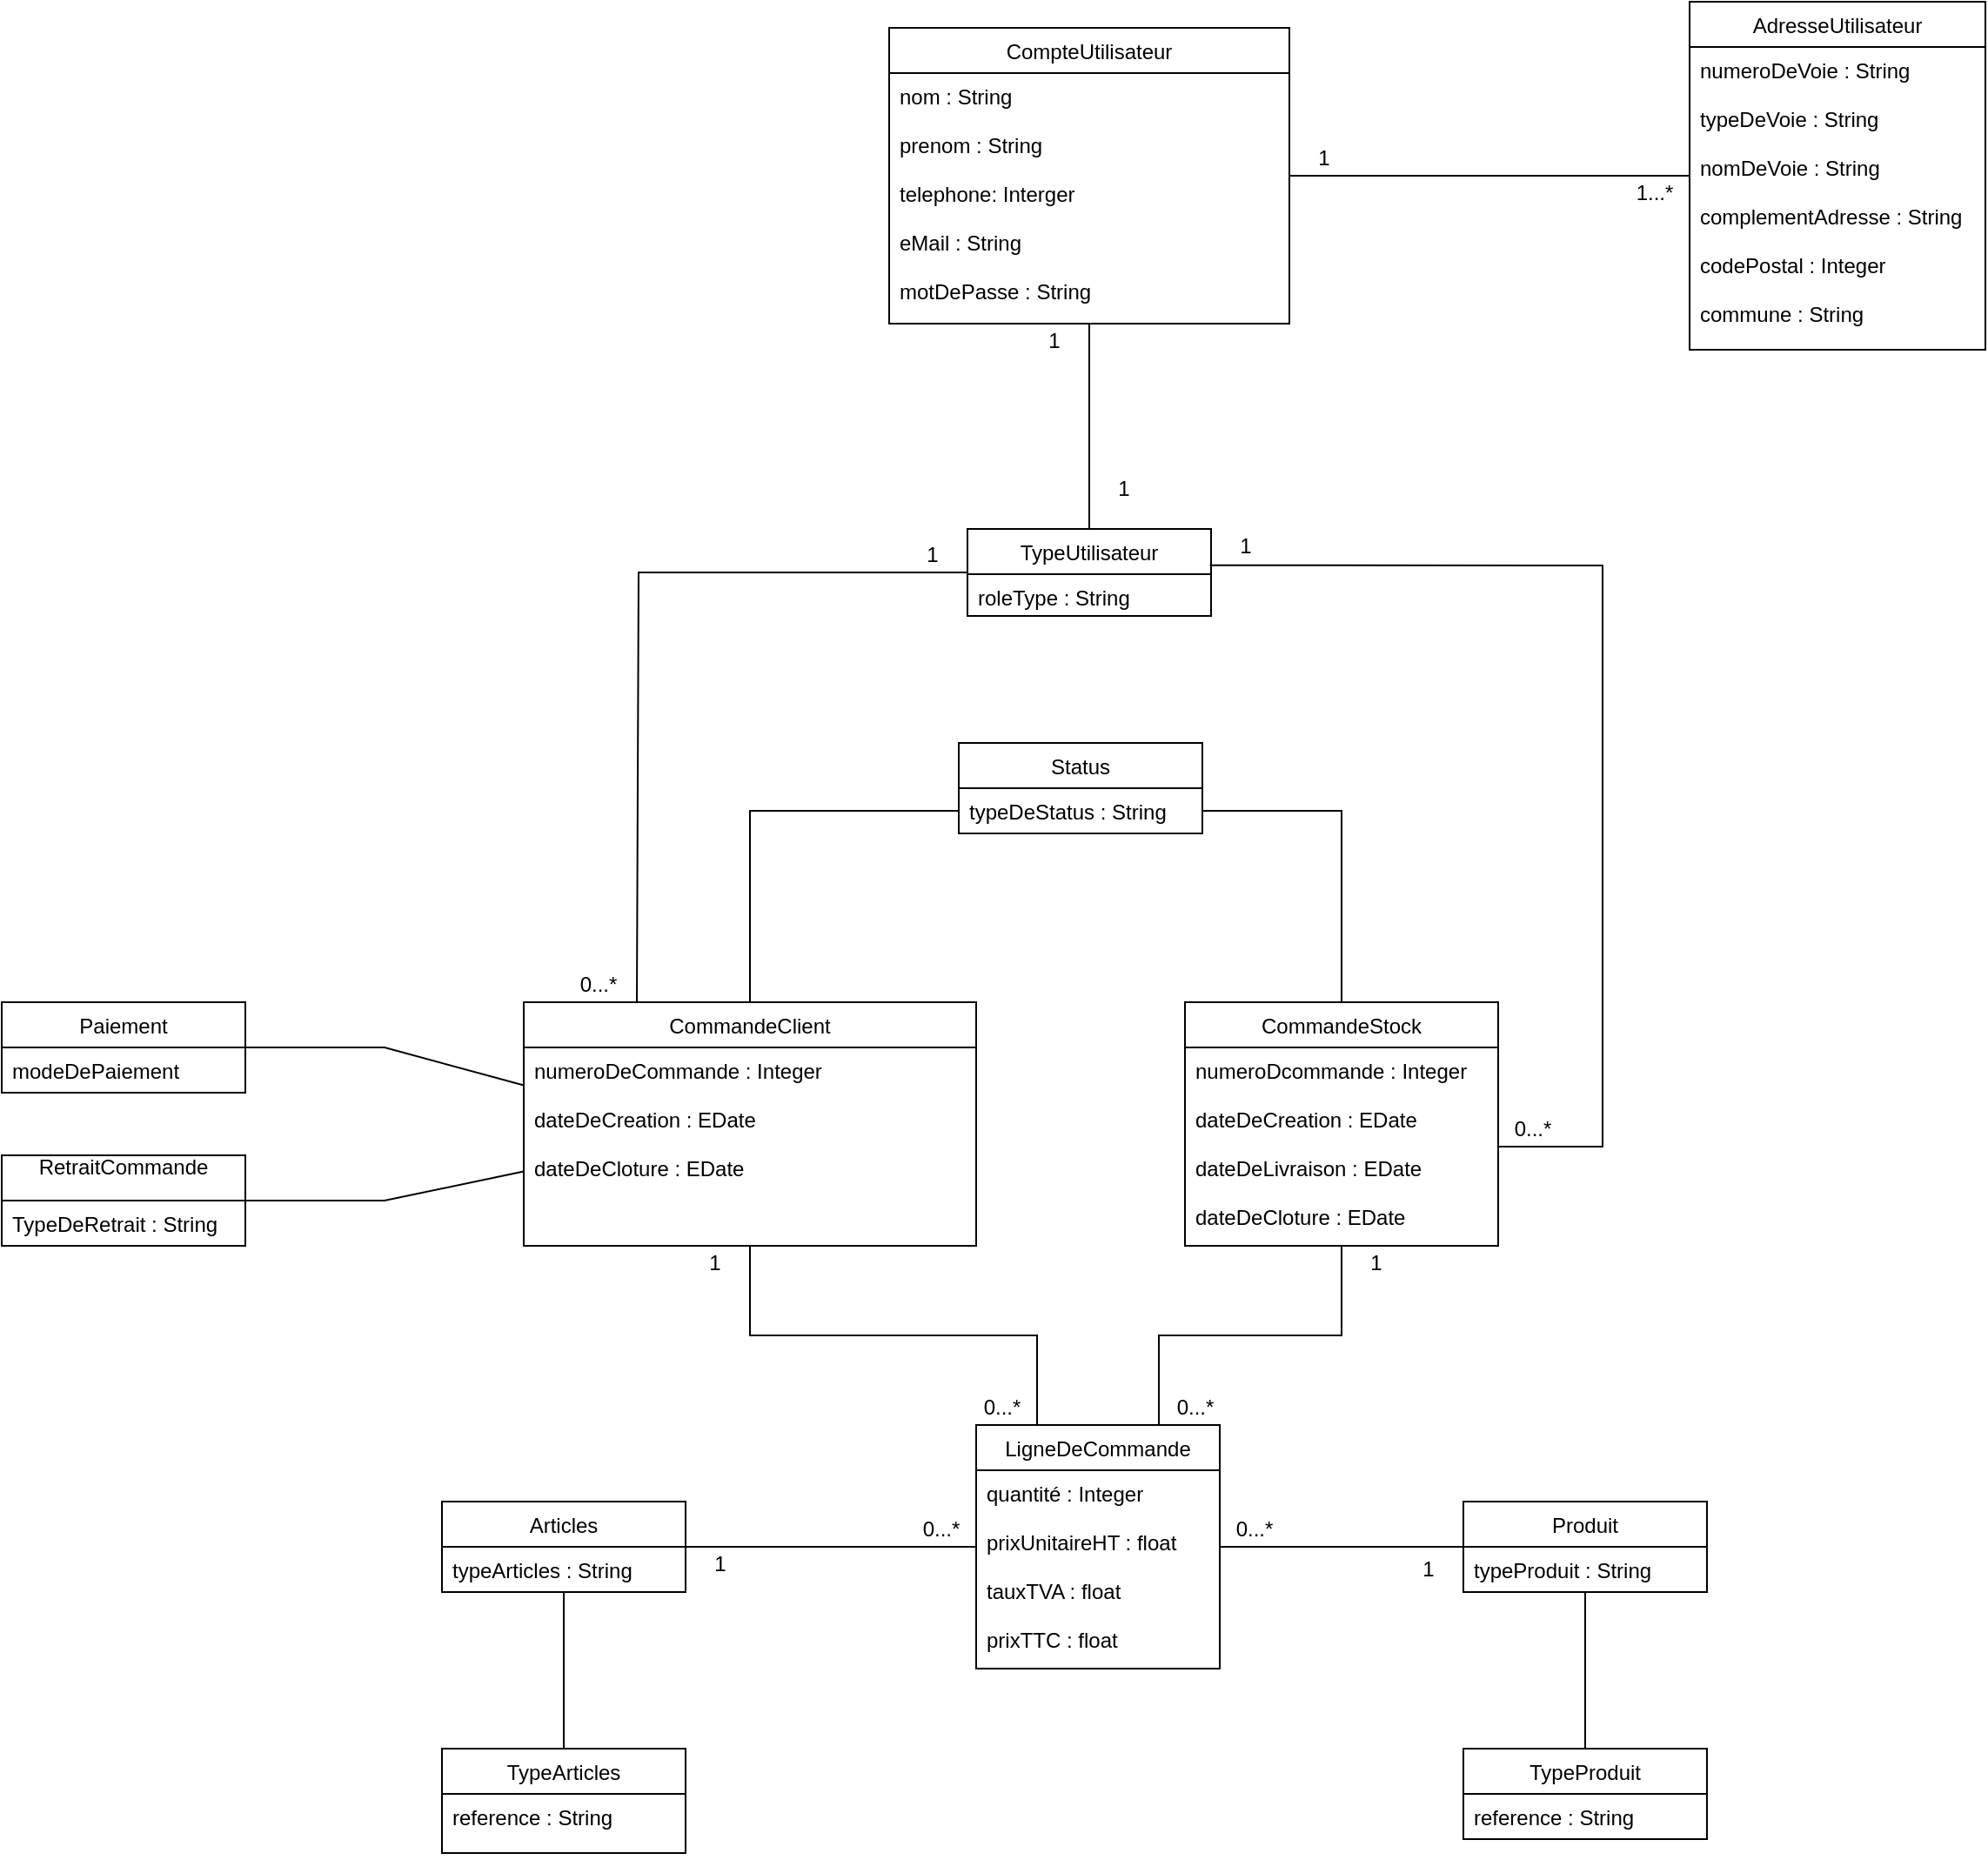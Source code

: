 <mxfile version="10.9.8" type="github"><diagram id="CMS3n498FOt9D3XWDHqb" name="Page-1"><mxGraphModel dx="1240" dy="1823" grid="1" gridSize="10" guides="1" tooltips="1" connect="1" arrows="1" fold="1" page="1" pageScale="1" pageWidth="827" pageHeight="1169" math="0" shadow="0"><root><mxCell id="0"/><mxCell id="1" parent="0"/><mxCell id="tcyOuLzOvPSGJxB7Hq_h-21" style="edgeStyle=none;rounded=0;orthogonalLoop=1;jettySize=auto;html=1;entryX=1;entryY=0.5;entryDx=0;entryDy=0;endArrow=none;endFill=0;" parent="1" source="tcyOuLzOvPSGJxB7Hq_h-7" target="tcyOuLzOvPSGJxB7Hq_h-17" edge="1"><mxGeometry relative="1" as="geometry"><Array as="points"><mxPoint x="380" y="465"/></Array></mxGeometry></mxCell><mxCell id="Yt36u9CVCn7Dbk_J9IOc-10" style="edgeStyle=orthogonalEdgeStyle;rounded=0;orthogonalLoop=1;jettySize=auto;html=1;entryX=0;entryY=0.5;entryDx=0;entryDy=0;endArrow=none;endFill=0;" edge="1" parent="1" source="tcyOuLzOvPSGJxB7Hq_h-7" target="tcyOuLzOvPSGJxB7Hq_h-12"><mxGeometry relative="1" as="geometry"/></mxCell><mxCell id="Yt36u9CVCn7Dbk_J9IOc-11" style="edgeStyle=orthogonalEdgeStyle;rounded=0;orthogonalLoop=1;jettySize=auto;html=1;entryX=0.25;entryY=0;entryDx=0;entryDy=0;endArrow=none;endFill=0;" edge="1" parent="1" source="tcyOuLzOvPSGJxB7Hq_h-7" target="tcyOuLzOvPSGJxB7Hq_h-27"><mxGeometry relative="1" as="geometry"/></mxCell><mxCell id="tcyOuLzOvPSGJxB7Hq_h-7" value="CommandeClient" style="swimlane;fontStyle=0;childLayout=stackLayout;horizontal=1;startSize=26;fillColor=none;horizontalStack=0;resizeParent=1;resizeParentMax=0;resizeLast=0;collapsible=1;marginBottom=0;" parent="1" vertex="1"><mxGeometry x="460" y="351" width="260" height="140" as="geometry"/></mxCell><mxCell id="tcyOuLzOvPSGJxB7Hq_h-8" value="numeroDeCommande : Integer&#xA;&#xA;dateDeCreation : EDate&#xA;&#xA;dateDeCloture : EDate&#xA;&#xA;" style="text;strokeColor=none;fillColor=none;align=left;verticalAlign=top;spacingLeft=4;spacingRight=4;overflow=hidden;rotatable=0;points=[[0,0.5],[1,0.5]];portConstraint=eastwest;" parent="tcyOuLzOvPSGJxB7Hq_h-7" vertex="1"><mxGeometry y="26" width="260" height="114" as="geometry"/></mxCell><mxCell id="tcyOuLzOvPSGJxB7Hq_h-11" value="Status" style="swimlane;fontStyle=0;childLayout=stackLayout;horizontal=1;startSize=26;fillColor=none;horizontalStack=0;resizeParent=1;resizeParentMax=0;resizeLast=0;collapsible=1;marginBottom=0;" parent="1" vertex="1"><mxGeometry x="710" y="202" width="140" height="52" as="geometry"/></mxCell><mxCell id="tcyOuLzOvPSGJxB7Hq_h-12" value="typeDeStatus : String&#xA;" style="text;strokeColor=none;fillColor=none;align=left;verticalAlign=top;spacingLeft=4;spacingRight=4;overflow=hidden;rotatable=0;points=[[0,0.5],[1,0.5]];portConstraint=eastwest;" parent="tcyOuLzOvPSGJxB7Hq_h-11" vertex="1"><mxGeometry y="26" width="140" height="26" as="geometry"/></mxCell><mxCell id="tcyOuLzOvPSGJxB7Hq_h-17" value="RetraitCommande&#xA;" style="swimlane;fontStyle=0;childLayout=stackLayout;horizontal=1;startSize=26;fillColor=none;horizontalStack=0;resizeParent=1;resizeParentMax=0;resizeLast=0;collapsible=1;marginBottom=0;" parent="1" vertex="1"><mxGeometry x="160" y="439" width="140" height="52" as="geometry"/></mxCell><mxCell id="tcyOuLzOvPSGJxB7Hq_h-18" value="TypeDeRetrait : String" style="text;strokeColor=none;fillColor=none;align=left;verticalAlign=top;spacingLeft=4;spacingRight=4;overflow=hidden;rotatable=0;points=[[0,0.5],[1,0.5]];portConstraint=eastwest;" parent="tcyOuLzOvPSGJxB7Hq_h-17" vertex="1"><mxGeometry y="26" width="140" height="26" as="geometry"/></mxCell><mxCell id="tcyOuLzOvPSGJxB7Hq_h-22" value="Paiement" style="swimlane;fontStyle=0;childLayout=stackLayout;horizontal=1;startSize=26;fillColor=none;horizontalStack=0;resizeParent=1;resizeParentMax=0;resizeLast=0;collapsible=1;marginBottom=0;" parent="1" vertex="1"><mxGeometry x="160" y="351" width="140" height="52" as="geometry"/></mxCell><mxCell id="tcyOuLzOvPSGJxB7Hq_h-23" value="modeDePaiement" style="text;strokeColor=none;fillColor=none;align=left;verticalAlign=top;spacingLeft=4;spacingRight=4;overflow=hidden;rotatable=0;points=[[0,0.5],[1,0.5]];portConstraint=eastwest;" parent="tcyOuLzOvPSGJxB7Hq_h-22" vertex="1"><mxGeometry y="26" width="140" height="26" as="geometry"/></mxCell><mxCell id="tcyOuLzOvPSGJxB7Hq_h-26" style="edgeStyle=none;rounded=0;orthogonalLoop=1;jettySize=auto;html=1;entryX=1;entryY=0.5;entryDx=0;entryDy=0;endArrow=none;endFill=0;" parent="1" source="tcyOuLzOvPSGJxB7Hq_h-8" target="tcyOuLzOvPSGJxB7Hq_h-22" edge="1"><mxGeometry relative="1" as="geometry"><Array as="points"><mxPoint x="380" y="377"/></Array></mxGeometry></mxCell><mxCell id="Yt36u9CVCn7Dbk_J9IOc-14" style="rounded=0;orthogonalLoop=1;jettySize=auto;html=1;entryX=1;entryY=0.5;entryDx=0;entryDy=0;endArrow=none;endFill=0;" edge="1" parent="1" source="tcyOuLzOvPSGJxB7Hq_h-27" target="tcyOuLzOvPSGJxB7Hq_h-32"><mxGeometry relative="1" as="geometry"/></mxCell><mxCell id="Yt36u9CVCn7Dbk_J9IOc-19" style="edgeStyle=none;rounded=0;orthogonalLoop=1;jettySize=auto;html=1;entryX=0;entryY=0.5;entryDx=0;entryDy=0;endArrow=none;endFill=0;" edge="1" parent="1" source="tcyOuLzOvPSGJxB7Hq_h-27" target="Yt36u9CVCn7Dbk_J9IOc-15"><mxGeometry relative="1" as="geometry"/></mxCell><mxCell id="tcyOuLzOvPSGJxB7Hq_h-27" value="LigneDeCommande" style="swimlane;fontStyle=0;childLayout=stackLayout;horizontal=1;startSize=26;fillColor=none;horizontalStack=0;resizeParent=1;resizeParentMax=0;resizeLast=0;collapsible=1;marginBottom=0;" parent="1" vertex="1"><mxGeometry x="720" y="594" width="140" height="140" as="geometry"/></mxCell><mxCell id="tcyOuLzOvPSGJxB7Hq_h-30" value="quantité : Integer&#xA;&#xA;prixUnitaireHT : float&#xA;&#xA;tauxTVA : float&#xA;&#xA;prixTTC : float&#xA;" style="text;strokeColor=none;fillColor=none;align=left;verticalAlign=top;spacingLeft=4;spacingRight=4;overflow=hidden;rotatable=0;points=[[0,0.5],[1,0.5]];portConstraint=eastwest;" parent="tcyOuLzOvPSGJxB7Hq_h-27" vertex="1"><mxGeometry y="26" width="140" height="114" as="geometry"/></mxCell><mxCell id="tcyOuLzOvPSGJxB7Hq_h-45" style="edgeStyle=none;rounded=0;orthogonalLoop=1;jettySize=auto;html=1;entryX=0.5;entryY=0;entryDx=0;entryDy=0;endArrow=none;endFill=0;" parent="1" source="tcyOuLzOvPSGJxB7Hq_h-32" target="tcyOuLzOvPSGJxB7Hq_h-41" edge="1"><mxGeometry relative="1" as="geometry"/></mxCell><mxCell id="tcyOuLzOvPSGJxB7Hq_h-32" value="Articles" style="swimlane;fontStyle=0;childLayout=stackLayout;horizontal=1;startSize=26;fillColor=none;horizontalStack=0;resizeParent=1;resizeParentMax=0;resizeLast=0;collapsible=1;marginBottom=0;" parent="1" vertex="1"><mxGeometry x="413" y="638" width="140" height="52" as="geometry"/></mxCell><mxCell id="tcyOuLzOvPSGJxB7Hq_h-33" value="typeArticles : String" style="text;strokeColor=none;fillColor=none;align=left;verticalAlign=top;spacingLeft=4;spacingRight=4;overflow=hidden;rotatable=0;points=[[0,0.5],[1,0.5]];portConstraint=eastwest;" parent="tcyOuLzOvPSGJxB7Hq_h-32" vertex="1"><mxGeometry y="26" width="140" height="26" as="geometry"/></mxCell><mxCell id="tcyOuLzOvPSGJxB7Hq_h-41" value="TypeArticles" style="swimlane;fontStyle=0;childLayout=stackLayout;horizontal=1;startSize=26;fillColor=none;horizontalStack=0;resizeParent=1;resizeParentMax=0;resizeLast=0;collapsible=1;marginBottom=0;" parent="1" vertex="1"><mxGeometry x="413" y="780" width="140" height="60" as="geometry"/></mxCell><mxCell id="tcyOuLzOvPSGJxB7Hq_h-42" value="reference : String " style="text;strokeColor=none;fillColor=none;align=left;verticalAlign=top;spacingLeft=4;spacingRight=4;overflow=hidden;rotatable=0;points=[[0,0.5],[1,0.5]];portConstraint=eastwest;" parent="tcyOuLzOvPSGJxB7Hq_h-41" vertex="1"><mxGeometry y="26" width="140" height="34" as="geometry"/></mxCell><mxCell id="Yt36u9CVCn7Dbk_J9IOc-9" style="edgeStyle=orthogonalEdgeStyle;rounded=0;orthogonalLoop=1;jettySize=auto;html=1;entryX=1;entryY=0.5;entryDx=0;entryDy=0;endArrow=none;endFill=0;" edge="1" parent="1" source="Yt36u9CVCn7Dbk_J9IOc-1" target="tcyOuLzOvPSGJxB7Hq_h-12"><mxGeometry relative="1" as="geometry"/></mxCell><mxCell id="Yt36u9CVCn7Dbk_J9IOc-12" style="edgeStyle=orthogonalEdgeStyle;rounded=0;orthogonalLoop=1;jettySize=auto;html=1;entryX=0.75;entryY=0;entryDx=0;entryDy=0;endArrow=none;endFill=0;" edge="1" parent="1" source="Yt36u9CVCn7Dbk_J9IOc-1" target="tcyOuLzOvPSGJxB7Hq_h-27"><mxGeometry relative="1" as="geometry"/></mxCell><mxCell id="Yt36u9CVCn7Dbk_J9IOc-1" value="CommandeStock" style="swimlane;fontStyle=0;childLayout=stackLayout;horizontal=1;startSize=26;fillColor=none;horizontalStack=0;resizeParent=1;resizeParentMax=0;resizeLast=0;collapsible=1;marginBottom=0;" vertex="1" parent="1"><mxGeometry x="840" y="351" width="180" height="140" as="geometry"/></mxCell><mxCell id="Yt36u9CVCn7Dbk_J9IOc-2" value="numeroDcommande : Integer&#xA;&#xA;dateDeCreation : EDate&#xA;&#xA;dateDeLivraison : EDate&#xA;&#xA;dateDeCloture : EDate&#xA;" style="text;strokeColor=none;fillColor=none;align=left;verticalAlign=top;spacingLeft=4;spacingRight=4;overflow=hidden;rotatable=0;points=[[0,0.5],[1,0.5]];portConstraint=eastwest;" vertex="1" parent="Yt36u9CVCn7Dbk_J9IOc-1"><mxGeometry y="26" width="180" height="114" as="geometry"/></mxCell><mxCell id="Yt36u9CVCn7Dbk_J9IOc-39" style="edgeStyle=none;rounded=0;orthogonalLoop=1;jettySize=auto;html=1;entryX=0.5;entryY=0;entryDx=0;entryDy=0;endArrow=none;endFill=0;" edge="1" parent="1" source="Yt36u9CVCn7Dbk_J9IOc-15" target="Yt36u9CVCn7Dbk_J9IOc-35"><mxGeometry relative="1" as="geometry"/></mxCell><mxCell id="Yt36u9CVCn7Dbk_J9IOc-15" value="Produit" style="swimlane;fontStyle=0;childLayout=stackLayout;horizontal=1;startSize=26;fillColor=none;horizontalStack=0;resizeParent=1;resizeParentMax=0;resizeLast=0;collapsible=1;marginBottom=0;" vertex="1" parent="1"><mxGeometry x="1000" y="638" width="140" height="52" as="geometry"/></mxCell><mxCell id="Yt36u9CVCn7Dbk_J9IOc-18" value="typeProduit : String" style="text;strokeColor=none;fillColor=none;align=left;verticalAlign=top;spacingLeft=4;spacingRight=4;overflow=hidden;rotatable=0;points=[[0,0.5],[1,0.5]];portConstraint=eastwest;" vertex="1" parent="Yt36u9CVCn7Dbk_J9IOc-15"><mxGeometry y="26" width="140" height="26" as="geometry"/></mxCell><mxCell id="Yt36u9CVCn7Dbk_J9IOc-20" value="CompteUtilisateur" style="swimlane;fontStyle=0;childLayout=stackLayout;horizontal=1;startSize=26;fillColor=none;horizontalStack=0;resizeParent=1;resizeParentMax=0;resizeLast=0;collapsible=1;marginBottom=0;" vertex="1" parent="1"><mxGeometry x="670" y="-209" width="230" height="170" as="geometry"/></mxCell><mxCell id="Yt36u9CVCn7Dbk_J9IOc-21" value="nom : String&#xA;&#xA;prenom : String&#xA;&#xA;telephone: Interger&#xA;&#xA;eMail : String&#xA;&#xA;motDePasse : String&#xA;" style="text;strokeColor=none;fillColor=none;align=left;verticalAlign=top;spacingLeft=4;spacingRight=4;overflow=hidden;rotatable=0;points=[[0,0.5],[1,0.5]];portConstraint=eastwest;" vertex="1" parent="Yt36u9CVCn7Dbk_J9IOc-20"><mxGeometry y="26" width="230" height="144" as="geometry"/></mxCell><mxCell id="Yt36u9CVCn7Dbk_J9IOc-22" value="AdresseUtilisateur" style="swimlane;fontStyle=0;childLayout=stackLayout;horizontal=1;startSize=26;fillColor=none;horizontalStack=0;resizeParent=1;resizeParentMax=0;resizeLast=0;collapsible=1;marginBottom=0;" vertex="1" parent="1"><mxGeometry x="1130" y="-224" width="170" height="200" as="geometry"/></mxCell><mxCell id="Yt36u9CVCn7Dbk_J9IOc-23" value="numeroDeVoie : String&#xA;&#xA;typeDeVoie : String&#xA;&#xA;nomDeVoie : String&#xA;&#xA;complementAdresse : String&#xA;&#xA;codePostal : Integer&#xA;&#xA;commune : String&#xA;&#xA;&#xA;&#xA;" style="text;strokeColor=none;fillColor=none;align=left;verticalAlign=top;spacingLeft=4;spacingRight=4;overflow=hidden;rotatable=0;points=[[0,0.5],[1,0.5]];portConstraint=eastwest;" vertex="1" parent="Yt36u9CVCn7Dbk_J9IOc-22"><mxGeometry y="26" width="170" height="174" as="geometry"/></mxCell><mxCell id="Yt36u9CVCn7Dbk_J9IOc-24" style="edgeStyle=none;rounded=0;orthogonalLoop=1;jettySize=auto;html=1;entryX=0;entryY=0.5;entryDx=0;entryDy=0;endArrow=none;endFill=0;exitX=1;exitY=0.41;exitDx=0;exitDy=0;exitPerimeter=0;" edge="1" parent="1" source="Yt36u9CVCn7Dbk_J9IOc-21" target="Yt36u9CVCn7Dbk_J9IOc-22"><mxGeometry relative="1" as="geometry"/></mxCell><mxCell id="Yt36u9CVCn7Dbk_J9IOc-25" value="1" style="text;html=1;strokeColor=none;fillColor=none;align=center;verticalAlign=middle;whiteSpace=wrap;rounded=0;" vertex="1" parent="1"><mxGeometry x="900" y="-144" width="40" height="20" as="geometry"/></mxCell><mxCell id="Yt36u9CVCn7Dbk_J9IOc-26" value="1...*" style="text;html=1;strokeColor=none;fillColor=none;align=center;verticalAlign=middle;whiteSpace=wrap;rounded=0;" vertex="1" parent="1"><mxGeometry x="1090" y="-124" width="40" height="20" as="geometry"/></mxCell><mxCell id="Yt36u9CVCn7Dbk_J9IOc-27" style="rounded=0;orthogonalLoop=1;jettySize=auto;html=1;entryX=0.5;entryY=1;entryDx=0;entryDy=0;endArrow=none;endFill=0;" edge="1" parent="1" source="Yt36u9CVCn7Dbk_J9IOc-28" target="Yt36u9CVCn7Dbk_J9IOc-20"><mxGeometry relative="1" as="geometry"/></mxCell><mxCell id="Yt36u9CVCn7Dbk_J9IOc-32" style="edgeStyle=none;rounded=0;orthogonalLoop=1;jettySize=auto;html=1;endArrow=none;endFill=0;entryX=1;entryY=0.5;entryDx=0;entryDy=0;exitX=0.995;exitY=0.417;exitDx=0;exitDy=0;exitPerimeter=0;" edge="1" parent="1" source="Yt36u9CVCn7Dbk_J9IOc-28" target="Yt36u9CVCn7Dbk_J9IOc-2"><mxGeometry relative="1" as="geometry"><mxPoint x="1090" y="91" as="targetPoint"/><Array as="points"><mxPoint x="1080" y="100"/><mxPoint x="1080" y="434"/></Array></mxGeometry></mxCell><mxCell id="Yt36u9CVCn7Dbk_J9IOc-34" style="edgeStyle=none;rounded=0;orthogonalLoop=1;jettySize=auto;html=1;entryX=0.25;entryY=0;entryDx=0;entryDy=0;endArrow=none;endFill=0;" edge="1" parent="1" source="Yt36u9CVCn7Dbk_J9IOc-28" target="tcyOuLzOvPSGJxB7Hq_h-7"><mxGeometry relative="1" as="geometry"><Array as="points"><mxPoint x="526" y="104"/></Array></mxGeometry></mxCell><mxCell id="Yt36u9CVCn7Dbk_J9IOc-28" value="TypeUtilisateur" style="swimlane;fontStyle=0;childLayout=stackLayout;horizontal=1;startSize=26;fillColor=none;horizontalStack=0;resizeParent=1;resizeParentMax=0;resizeLast=0;collapsible=1;marginBottom=0;" vertex="1" parent="1"><mxGeometry x="715" y="79" width="140" height="50" as="geometry"/></mxCell><mxCell id="Yt36u9CVCn7Dbk_J9IOc-29" value="roleType : String" style="text;strokeColor=none;fillColor=none;align=left;verticalAlign=top;spacingLeft=4;spacingRight=4;overflow=hidden;rotatable=0;points=[[0,0.5],[1,0.5]];portConstraint=eastwest;" vertex="1" parent="Yt36u9CVCn7Dbk_J9IOc-28"><mxGeometry y="26" width="140" height="24" as="geometry"/></mxCell><mxCell id="Yt36u9CVCn7Dbk_J9IOc-30" value="1" style="text;html=1;strokeColor=none;fillColor=none;align=center;verticalAlign=middle;whiteSpace=wrap;rounded=0;" vertex="1" parent="1"><mxGeometry x="745" y="-39" width="40" height="20" as="geometry"/></mxCell><mxCell id="Yt36u9CVCn7Dbk_J9IOc-31" value="1" style="text;html=1;strokeColor=none;fillColor=none;align=center;verticalAlign=middle;whiteSpace=wrap;rounded=0;" vertex="1" parent="1"><mxGeometry x="785" y="46" width="40" height="20" as="geometry"/></mxCell><mxCell id="Yt36u9CVCn7Dbk_J9IOc-35" value="TypeProduit" style="swimlane;fontStyle=0;childLayout=stackLayout;horizontal=1;startSize=26;fillColor=none;horizontalStack=0;resizeParent=1;resizeParentMax=0;resizeLast=0;collapsible=1;marginBottom=0;" vertex="1" parent="1"><mxGeometry x="1000" y="780" width="140" height="52" as="geometry"/></mxCell><mxCell id="Yt36u9CVCn7Dbk_J9IOc-36" value="reference : String" style="text;strokeColor=none;fillColor=none;align=left;verticalAlign=top;spacingLeft=4;spacingRight=4;overflow=hidden;rotatable=0;points=[[0,0.5],[1,0.5]];portConstraint=eastwest;" vertex="1" parent="Yt36u9CVCn7Dbk_J9IOc-35"><mxGeometry y="26" width="140" height="26" as="geometry"/></mxCell><mxCell id="Yt36u9CVCn7Dbk_J9IOc-40" value="1" style="text;html=1;strokeColor=none;fillColor=none;align=center;verticalAlign=middle;whiteSpace=wrap;rounded=0;" vertex="1" parent="1"><mxGeometry x="855" y="79" width="40" height="20" as="geometry"/></mxCell><mxCell id="Yt36u9CVCn7Dbk_J9IOc-41" value="0...*" style="text;html=1;strokeColor=none;fillColor=none;align=center;verticalAlign=middle;whiteSpace=wrap;rounded=0;" vertex="1" parent="1"><mxGeometry x="1020" y="414" width="40" height="20" as="geometry"/></mxCell><mxCell id="Yt36u9CVCn7Dbk_J9IOc-42" value="0...*" style="text;html=1;strokeColor=none;fillColor=none;align=center;verticalAlign=middle;whiteSpace=wrap;rounded=0;" vertex="1" parent="1"><mxGeometry x="483" y="331" width="40" height="20" as="geometry"/></mxCell><mxCell id="Yt36u9CVCn7Dbk_J9IOc-43" value="1" style="text;html=1;strokeColor=none;fillColor=none;align=center;verticalAlign=middle;whiteSpace=wrap;rounded=0;" vertex="1" parent="1"><mxGeometry x="675" y="84" width="40" height="20" as="geometry"/></mxCell><mxCell id="Yt36u9CVCn7Dbk_J9IOc-44" value="1" style="text;html=1;strokeColor=none;fillColor=none;align=center;verticalAlign=middle;whiteSpace=wrap;rounded=0;" vertex="1" parent="1"><mxGeometry x="930" y="491" width="40" height="20" as="geometry"/></mxCell><mxCell id="Yt36u9CVCn7Dbk_J9IOc-45" value="1" style="text;html=1;strokeColor=none;fillColor=none;align=center;verticalAlign=middle;whiteSpace=wrap;rounded=0;" vertex="1" parent="1"><mxGeometry x="550" y="491" width="40" height="20" as="geometry"/></mxCell><mxCell id="Yt36u9CVCn7Dbk_J9IOc-46" value="0...*" style="text;html=1;strokeColor=none;fillColor=none;align=center;verticalAlign=middle;whiteSpace=wrap;rounded=0;" vertex="1" parent="1"><mxGeometry x="825.5" y="574" width="40" height="20" as="geometry"/></mxCell><mxCell id="Yt36u9CVCn7Dbk_J9IOc-48" value="0...*" style="text;html=1;strokeColor=none;fillColor=none;align=center;verticalAlign=middle;whiteSpace=wrap;rounded=0;" vertex="1" parent="1"><mxGeometry x="715" y="574" width="40" height="20" as="geometry"/></mxCell><mxCell id="Yt36u9CVCn7Dbk_J9IOc-49" value="0...*" style="text;html=1;strokeColor=none;fillColor=none;align=center;verticalAlign=middle;whiteSpace=wrap;rounded=0;" vertex="1" parent="1"><mxGeometry x="680" y="644" width="40" height="20" as="geometry"/></mxCell><mxCell id="Yt36u9CVCn7Dbk_J9IOc-50" value="0...*" style="text;html=1;strokeColor=none;fillColor=none;align=center;verticalAlign=middle;whiteSpace=wrap;rounded=0;" vertex="1" parent="1"><mxGeometry x="860" y="644" width="40" height="20" as="geometry"/></mxCell><mxCell id="Yt36u9CVCn7Dbk_J9IOc-52" value="1" style="text;html=1;strokeColor=none;fillColor=none;align=center;verticalAlign=middle;whiteSpace=wrap;rounded=0;" vertex="1" parent="1"><mxGeometry x="553" y="664" width="40" height="20" as="geometry"/></mxCell><mxCell id="Yt36u9CVCn7Dbk_J9IOc-53" value="1" style="text;html=1;strokeColor=none;fillColor=none;align=center;verticalAlign=middle;whiteSpace=wrap;rounded=0;" vertex="1" parent="1"><mxGeometry x="960" y="667" width="40" height="20" as="geometry"/></mxCell></root></mxGraphModel></diagram></mxfile>